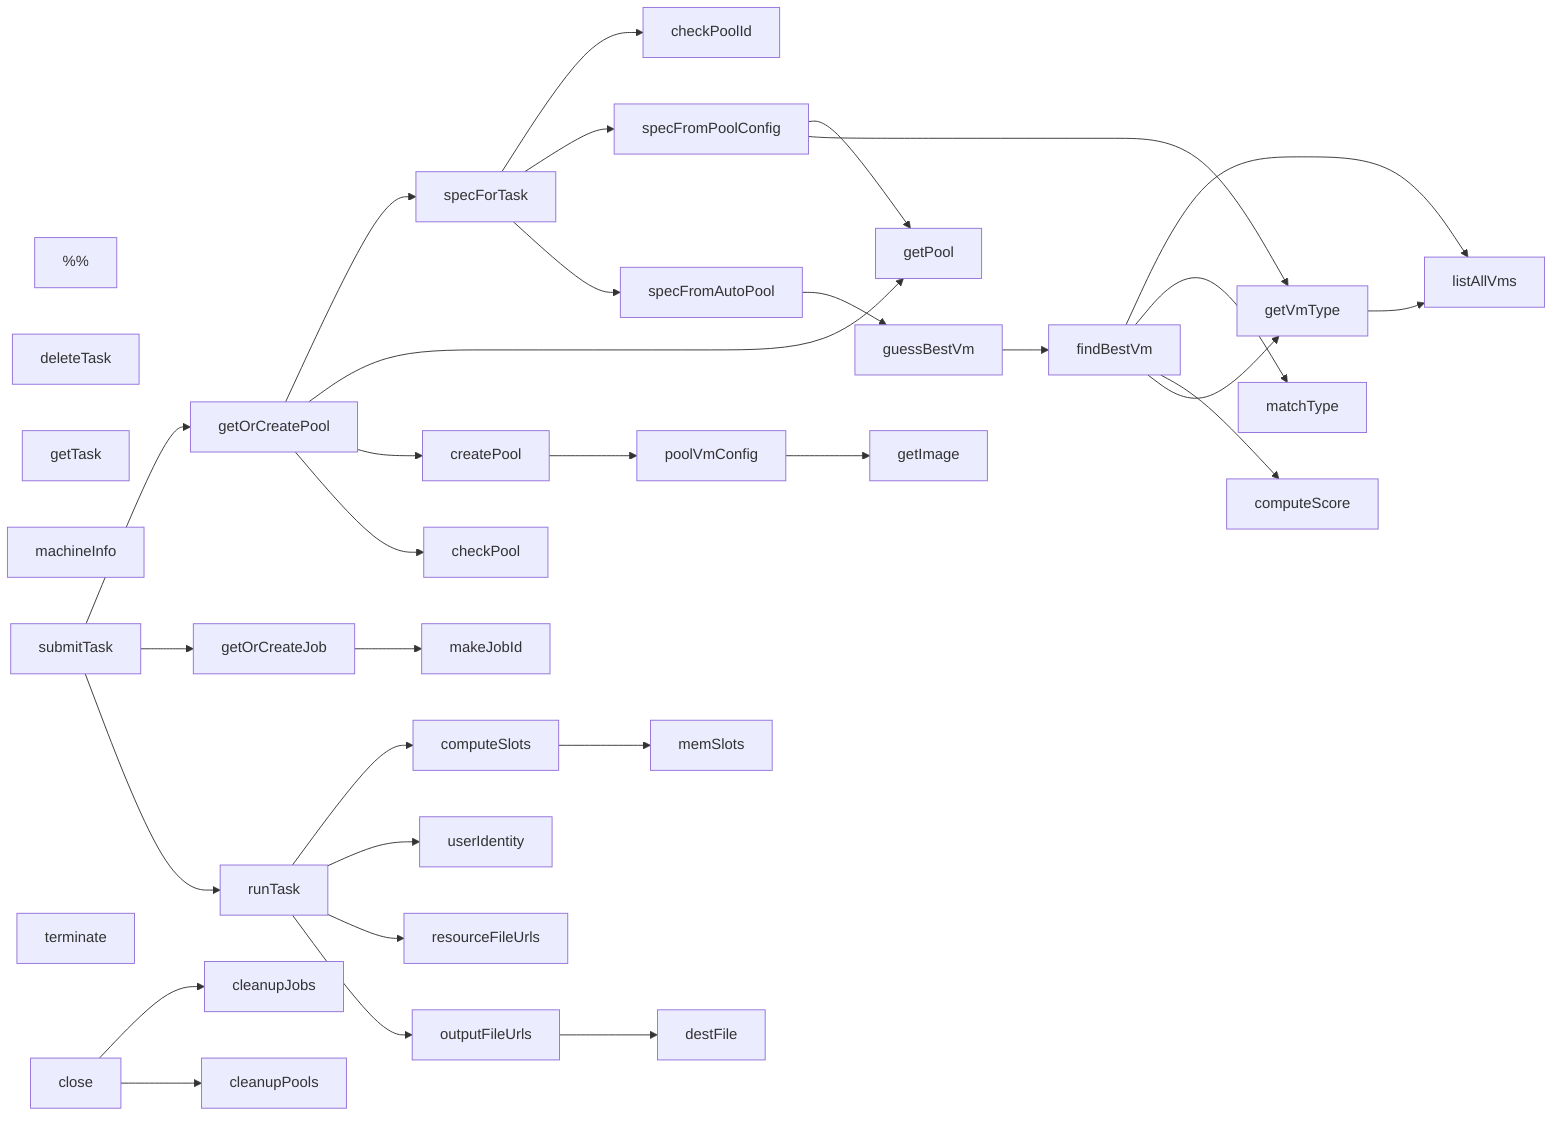 flowchart LR
    %%
    %% nextflow.cloud.azure.batch.AzBatchService
    %%
    deleteTask

    getTask

    machineInfo

    submitTask --> getOrCreatePool
    submitTask --> getOrCreateJob
    submitTask --> runTask

    getOrCreatePool --> specForTask
    getOrCreatePool --> getPool
    getOrCreatePool --> createPool
    getOrCreatePool --> checkPool

    specForTask --> checkPoolId
    specForTask --> specFromPoolConfig
    specForTask --> specFromAutoPool

    specFromPoolConfig --> getPool
    specFromPoolConfig --> getVmType

    specFromAutoPool --> guessBestVm

    guessBestVm --> findBestVm

    findBestVm --> listAllVms
    findBestVm --> matchType
    findBestVm --> computeScore
    findBestVm --> getVmType

    getVmType --> listAllVms

    createPool --> poolVmConfig

    poolVmConfig --> getImage

    getOrCreateJob --> makeJobId

    runTask --> computeSlots
    runTask --> userIdentity
    runTask --> resourceFileUrls
    runTask --> outputFileUrls

    computeSlots --> memSlots

    outputFileUrls --> destFile

    terminate

    close --> cleanupJobs
    close --> cleanupPools